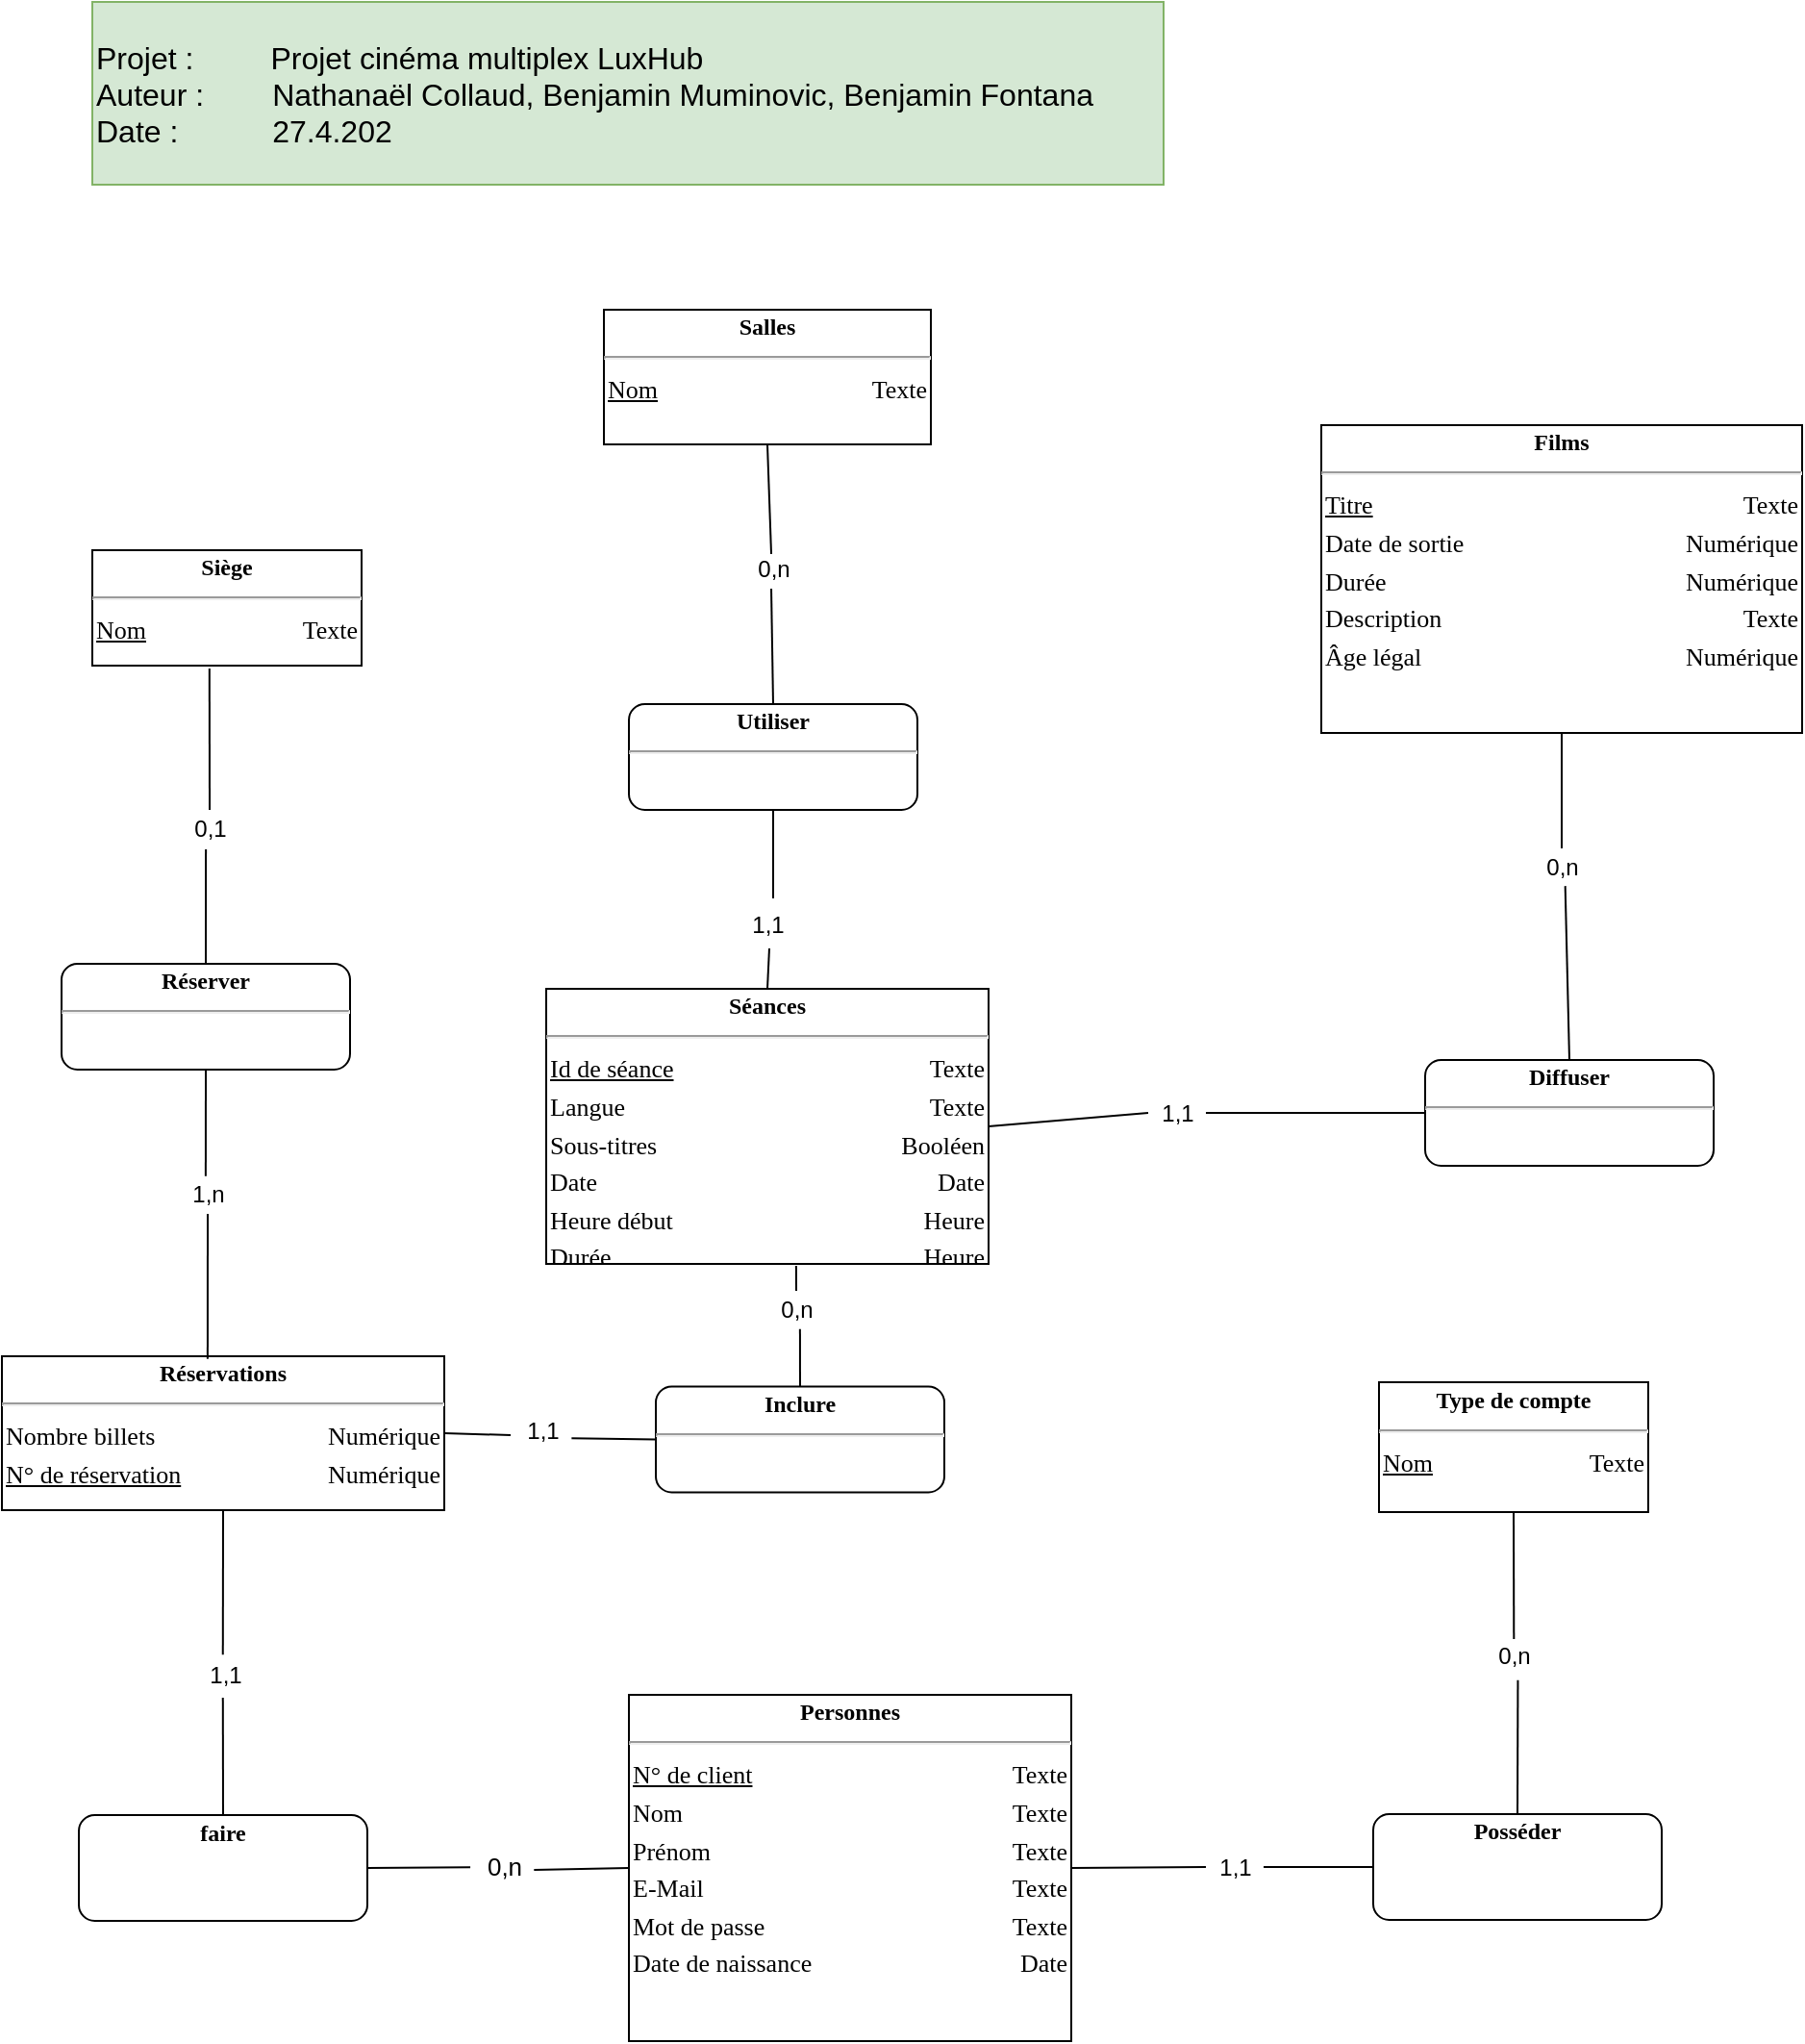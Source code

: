 <mxfile version="13.6.2" type="device"><diagram name="Page-1" id="2ca16b54-16f6-2749-3443-fa8db7711227"><mxGraphModel dx="1086" dy="806" grid="0" gridSize="10" guides="1" tooltips="1" connect="1" arrows="1" fold="1" page="0" pageScale="1" pageWidth="1100" pageHeight="850" background="#ffffff" math="0" shadow="0"><root><mxCell id="0"/><mxCell id="1" parent="0"/><mxCell id="npQP1m-oYdjklv1HS_uw-22" value="Projet :&amp;nbsp; &amp;nbsp; &amp;nbsp; &amp;nbsp; &amp;nbsp;Projet cinéma multiplex LuxHub&lt;br&gt;&lt;span style=&quot;text-align: center&quot;&gt;Auteur :&amp;nbsp; &amp;nbsp; &amp;nbsp; &amp;nbsp; Nathanaël Collaud, Benjamin Muminovic, Benjamin Fontana&lt;/span&gt;&lt;br&gt;&lt;div&gt;Date :&amp;nbsp; &amp;nbsp; &amp;nbsp; &amp;nbsp; &amp;nbsp; &amp;nbsp;27.4.202&lt;/div&gt;" style="rounded=0;whiteSpace=wrap;html=1;labelBackgroundColor=none;strokeColor=#82b366;fontSize=16;align=left;fillColor=#d5e8d4;" parent="1" vertex="1"><mxGeometry x="111" y="60" width="557" height="95" as="geometry"/></mxCell><mxCell id="y3_k6lL5SO-q84q0xsFk-9" value="&lt;div style=&quot;box-sizing: border-box ; width: 100% ; padding: 2px&quot;&gt;&lt;span style=&quot;background-color: rgb(255 , 255 , 255)&quot;&gt;&lt;b&gt;Salles&lt;/b&gt;&lt;/span&gt;&lt;/div&gt;&lt;hr&gt;&lt;table style=&quot;width: 100% ; font-size: 1em&quot; cellpadding=&quot;2&quot; cellspacing=&quot;0&quot;&gt;&lt;tbody style=&quot;font-size: 13px&quot;&gt;&lt;tr&gt;&lt;td style=&quot;text-align: left&quot;&gt;&lt;u&gt;Nom&lt;/u&gt;&lt;/td&gt;&lt;td style=&quot;text-align: right&quot;&gt;Texte&lt;/td&gt;&lt;/tr&gt;&lt;/tbody&gt;&lt;/table&gt;" style="verticalAlign=top;align=center;overflow=fill;html=1;rounded=0;shadow=0;comic=0;labelBackgroundColor=none;strokeColor=#000000;strokeWidth=1;fillColor=#ffffff;fontFamily=Verdana;fontSize=12;fontColor=#000000;" parent="1" vertex="1"><mxGeometry x="377" y="220" width="170" height="70" as="geometry"/></mxCell><mxCell id="N_drdmIbZlRpYDieo-4r-4" value="" style="endArrow=none;html=1;exitX=1;exitY=0.5;exitDx=0;exitDy=0;entryX=0;entryY=0.5;entryDx=0;entryDy=0;" parent="1" source="IOePYA0oN1OY-JQut1BQ-10" target="IOePYA0oN1OY-JQut1BQ-1" edge="1"><mxGeometry width="50" height="50" relative="1" as="geometry"><mxPoint x="1230" y="325" as="sourcePoint"/><mxPoint x="930" y="142.5" as="targetPoint"/></mxGeometry></mxCell><mxCell id="IOePYA0oN1OY-JQut1BQ-1" value="&lt;div style=&quot;box-sizing: border-box ; width: 100% ; padding: 2px&quot;&gt;&lt;span style=&quot;background-color: rgb(255 , 255 , 255)&quot;&gt;&lt;b&gt;Diffuser&lt;/b&gt;&lt;/span&gt;&lt;/div&gt;&lt;hr&gt;&lt;table style=&quot;width: 100% ; font-size: 1em&quot; cellpadding=&quot;2&quot; cellspacing=&quot;0&quot;&gt;&lt;tbody&gt;&lt;tr&gt;&lt;td style=&quot;text-align: left&quot;&gt;&lt;br&gt;&lt;/td&gt;&lt;td style=&quot;text-align: right&quot;&gt;&lt;br&gt;&lt;/td&gt;&lt;/tr&gt;&lt;/tbody&gt;&lt;/table&gt;" style="verticalAlign=top;align=center;overflow=fill;html=1;rounded=1;shadow=0;comic=0;labelBackgroundColor=none;strokeColor=#000000;strokeWidth=1;fillColor=#ffffff;fontFamily=Verdana;fontSize=12;fontColor=#000000;" parent="1" vertex="1"><mxGeometry x="804" y="610" width="150" height="55" as="geometry"/></mxCell><mxCell id="IOePYA0oN1OY-JQut1BQ-10" value="1,1" style="text;html=1;align=center;verticalAlign=middle;resizable=0;points=[];autosize=1;" parent="1" vertex="1"><mxGeometry x="660" y="627.5" width="30" height="20" as="geometry"/></mxCell><mxCell id="IOePYA0oN1OY-JQut1BQ-20" value="" style="endArrow=none;html=1;exitX=1;exitY=0.5;exitDx=0;exitDy=0;entryX=0;entryY=0.5;entryDx=0;entryDy=0;" parent="1" source="q_jguiIQMxkzSHi_r5aI-1" target="IOePYA0oN1OY-JQut1BQ-10" edge="1"><mxGeometry width="50" height="50" relative="1" as="geometry"><mxPoint x="770" y="95" as="sourcePoint"/><mxPoint x="890" y="95" as="targetPoint"/></mxGeometry></mxCell><mxCell id="uqItWnH2ycCdzOdVIIUY-1" value="&lt;div style=&quot;box-sizing: border-box ; width: 100% ; padding: 2px&quot;&gt;&lt;span style=&quot;background-color: rgb(255 , 255 , 255)&quot;&gt;&lt;b&gt;Films&lt;/b&gt;&lt;/span&gt;&lt;/div&gt;&lt;hr&gt;&lt;table style=&quot;width: 100% ; font-size: 1em&quot; cellpadding=&quot;2&quot; cellspacing=&quot;0&quot;&gt;&lt;tbody style=&quot;font-size: 13px&quot;&gt;&lt;tr&gt;&lt;td style=&quot;text-align: left&quot;&gt;&lt;u&gt;Titre&lt;/u&gt;&lt;/td&gt;&lt;td style=&quot;text-align: right&quot;&gt;Texte&lt;/td&gt;&lt;/tr&gt;&lt;tr&gt;&lt;td style=&quot;text-align: left&quot;&gt;Date de sortie&lt;/td&gt;&lt;td style=&quot;text-align: right&quot;&gt;Numérique&lt;/td&gt;&lt;/tr&gt;&lt;tr&gt;&lt;td style=&quot;text-align: left&quot;&gt;Durée&lt;/td&gt;&lt;td style=&quot;text-align: right&quot;&gt;Numérique&lt;/td&gt;&lt;/tr&gt;&lt;tr&gt;&lt;td style=&quot;text-align: left&quot;&gt;Description&lt;/td&gt;&lt;td style=&quot;text-align: right&quot;&gt;Texte&lt;/td&gt;&lt;/tr&gt;&lt;tr&gt;&lt;td style=&quot;text-align: left&quot;&gt;Âge légal&lt;/td&gt;&lt;td style=&quot;text-align: right&quot;&gt;Numérique&lt;/td&gt;&lt;/tr&gt;&lt;/tbody&gt;&lt;/table&gt;" style="verticalAlign=top;align=center;overflow=fill;html=1;rounded=0;shadow=0;comic=0;labelBackgroundColor=none;strokeColor=#000000;strokeWidth=1;fillColor=#ffffff;fontFamily=Verdana;fontSize=12;fontColor=#000000;" parent="1" vertex="1"><mxGeometry x="750" y="280" width="250" height="160" as="geometry"/></mxCell><mxCell id="uqItWnH2ycCdzOdVIIUY-2" value="" style="endArrow=none;html=1;entryX=0.5;entryY=0;entryDx=0;entryDy=0;exitX=0.467;exitY=1;exitDx=0;exitDy=0;exitPerimeter=0;" parent="1" source="uqItWnH2ycCdzOdVIIUY-3" target="uqItWnH2ycCdzOdVIIUY-6" edge="1"><mxGeometry width="50" height="50" relative="1" as="geometry"><mxPoint x="910" y="155" as="sourcePoint"/><mxPoint x="1000" y="155" as="targetPoint"/></mxGeometry></mxCell><mxCell id="uqItWnH2ycCdzOdVIIUY-3" value="0,n" style="text;html=1;align=center;verticalAlign=middle;resizable=0;points=[];autosize=1;" parent="1" vertex="1"><mxGeometry x="450" y="345" width="30" height="20" as="geometry"/></mxCell><mxCell id="uqItWnH2ycCdzOdVIIUY-4" value="" style="endArrow=none;html=1;exitX=0.5;exitY=1;exitDx=0;exitDy=0;entryX=0.467;entryY=0.1;entryDx=0;entryDy=0;entryPerimeter=0;" parent="1" source="y3_k6lL5SO-q84q0xsFk-9" target="uqItWnH2ycCdzOdVIIUY-3" edge="1"><mxGeometry width="50" height="50" relative="1" as="geometry"><mxPoint x="770" y="155" as="sourcePoint"/><mxPoint x="472" y="474" as="targetPoint"/></mxGeometry></mxCell><mxCell id="uqItWnH2ycCdzOdVIIUY-5" value="&lt;div style=&quot;box-sizing: border-box ; width: 100% ; padding: 2px&quot;&gt;&lt;span style=&quot;background-color: rgb(255 , 255 , 255)&quot;&gt;&lt;b&gt;Siège&lt;/b&gt;&lt;/span&gt;&lt;/div&gt;&lt;hr&gt;&lt;table style=&quot;width: 100% ; font-size: 1em&quot; cellpadding=&quot;2&quot; cellspacing=&quot;0&quot;&gt;&lt;tbody style=&quot;font-size: 13px&quot;&gt;&lt;tr&gt;&lt;td style=&quot;text-align: left&quot;&gt;&lt;u&gt;Nom&lt;/u&gt;&lt;/td&gt;&lt;td style=&quot;text-align: right&quot;&gt;Texte&lt;/td&gt;&lt;/tr&gt;&lt;/tbody&gt;&lt;/table&gt;" style="verticalAlign=top;align=center;overflow=fill;html=1;rounded=0;shadow=0;comic=0;labelBackgroundColor=none;strokeColor=#000000;strokeWidth=1;fillColor=#ffffff;fontFamily=Verdana;fontSize=12;fontColor=#000000;" parent="1" vertex="1"><mxGeometry x="111" y="345" width="140" height="60" as="geometry"/></mxCell><mxCell id="uqItWnH2ycCdzOdVIIUY-6" value="&lt;div style=&quot;box-sizing: border-box ; width: 100% ; padding: 2px&quot;&gt;&lt;b&gt;Utiliser&lt;/b&gt;&lt;/div&gt;&lt;hr&gt;&lt;table style=&quot;width: 100% ; font-size: 1em&quot; cellpadding=&quot;2&quot; cellspacing=&quot;0&quot;&gt;&lt;tbody&gt;&lt;tr&gt;&lt;td style=&quot;text-align: left&quot;&gt;&lt;br&gt;&lt;/td&gt;&lt;td style=&quot;text-align: right&quot;&gt;&lt;br&gt;&lt;/td&gt;&lt;/tr&gt;&lt;/tbody&gt;&lt;/table&gt;" style="verticalAlign=top;align=center;overflow=fill;html=1;rounded=1;shadow=0;comic=0;labelBackgroundColor=none;strokeColor=#000000;strokeWidth=1;fillColor=#ffffff;fontFamily=Verdana;fontSize=12;fontColor=#000000;" parent="1" vertex="1"><mxGeometry x="390" y="425" width="150" height="55" as="geometry"/></mxCell><mxCell id="uqItWnH2ycCdzOdVIIUY-7" style="edgeStyle=orthogonalEdgeStyle;rounded=0;orthogonalLoop=1;jettySize=auto;html=1;exitX=0.5;exitY=1;exitDx=0;exitDy=0;" parent="1" source="uqItWnH2ycCdzOdVIIUY-6" target="uqItWnH2ycCdzOdVIIUY-6" edge="1"><mxGeometry relative="1" as="geometry"/></mxCell><mxCell id="uqItWnH2ycCdzOdVIIUY-8" value="" style="endArrow=none;html=1;exitX=0.533;exitY=1.1;exitDx=0;exitDy=0;entryX=0.5;entryY=0;entryDx=0;entryDy=0;exitPerimeter=0;" parent="1" source="uqItWnH2ycCdzOdVIIUY-9" target="q_jguiIQMxkzSHi_r5aI-1" edge="1"><mxGeometry width="50" height="50" relative="1" as="geometry"><mxPoint x="1145" y="580" as="sourcePoint"/><mxPoint x="655" y="575" as="targetPoint"/></mxGeometry></mxCell><mxCell id="uqItWnH2ycCdzOdVIIUY-9" value="1,1" style="text;html=1;align=center;verticalAlign=middle;resizable=0;points=[];autosize=1;" parent="1" vertex="1"><mxGeometry x="447" y="530" width="30" height="20" as="geometry"/></mxCell><mxCell id="uqItWnH2ycCdzOdVIIUY-10" value="" style="endArrow=none;html=1;entryX=0.6;entryY=-0.2;entryDx=0;entryDy=0;exitX=0.5;exitY=1;exitDx=0;exitDy=0;entryPerimeter=0;" parent="1" source="uqItWnH2ycCdzOdVIIUY-6" target="uqItWnH2ycCdzOdVIIUY-9" edge="1"><mxGeometry width="50" height="50" relative="1" as="geometry"><mxPoint x="550" y="578" as="sourcePoint"/><mxPoint x="805" y="350" as="targetPoint"/></mxGeometry></mxCell><mxCell id="uqItWnH2ycCdzOdVIIUY-11" value="" style="endArrow=none;html=1;entryX=0.5;entryY=1;entryDx=0;entryDy=0;" parent="1" source="uqItWnH2ycCdzOdVIIUY-12" target="uqItWnH2ycCdzOdVIIUY-1" edge="1"><mxGeometry width="50" height="50" relative="1" as="geometry"><mxPoint x="1250" y="345" as="sourcePoint"/><mxPoint x="990" y="335" as="targetPoint"/></mxGeometry></mxCell><mxCell id="uqItWnH2ycCdzOdVIIUY-12" value="0,n" style="text;html=1;align=center;verticalAlign=middle;resizable=0;points=[];autosize=1;" parent="1" vertex="1"><mxGeometry x="860" y="500" width="30" height="20" as="geometry"/></mxCell><mxCell id="uqItWnH2ycCdzOdVIIUY-14" value="" style="endArrow=none;html=1;exitX=0.5;exitY=0;exitDx=0;exitDy=0;entryX=0.561;entryY=0.978;entryDx=0;entryDy=0;entryPerimeter=0;" parent="1" source="IOePYA0oN1OY-JQut1BQ-1" target="uqItWnH2ycCdzOdVIIUY-12" edge="1"><mxGeometry width="50" height="50" relative="1" as="geometry"><mxPoint x="1027.286" y="415" as="sourcePoint"/><mxPoint x="990" y="665" as="targetPoint"/></mxGeometry></mxCell><mxCell id="q_jguiIQMxkzSHi_r5aI-1" value="&lt;div style=&quot;box-sizing: border-box ; width: 100% ; padding: 2px&quot;&gt;&lt;span style=&quot;background-color: rgb(255 , 255 , 255)&quot;&gt;&lt;b&gt;Séances&lt;/b&gt;&lt;/span&gt;&lt;/div&gt;&lt;hr&gt;&lt;table style=&quot;width: 100% ; font-size: 1em&quot; cellpadding=&quot;2&quot; cellspacing=&quot;0&quot;&gt;&lt;tbody style=&quot;font-size: 13px&quot;&gt;&lt;tr&gt;&lt;td style=&quot;text-align: left&quot;&gt;&lt;u&gt;Id de séance&lt;/u&gt;&lt;/td&gt;&lt;td style=&quot;text-align: right&quot;&gt;Texte&lt;/td&gt;&lt;/tr&gt;&lt;tr&gt;&lt;td style=&quot;text-align: left&quot;&gt;Langue&lt;/td&gt;&lt;td style=&quot;text-align: right&quot;&gt;Texte&lt;/td&gt;&lt;/tr&gt;&lt;tr&gt;&lt;td style=&quot;text-align: left&quot;&gt;Sous-titres&lt;/td&gt;&lt;td style=&quot;text-align: right&quot;&gt;Booléen&lt;/td&gt;&lt;/tr&gt;&lt;tr&gt;&lt;td style=&quot;text-align: left&quot;&gt;Date&lt;/td&gt;&lt;td style=&quot;text-align: right&quot;&gt;Date&lt;/td&gt;&lt;/tr&gt;&lt;tr&gt;&lt;td style=&quot;text-align: left&quot;&gt;Heure début&lt;br&gt;&lt;/td&gt;&lt;td style=&quot;text-align: right&quot;&gt;Heure&lt;/td&gt;&lt;/tr&gt;&lt;tr&gt;&lt;td style=&quot;text-align: left&quot;&gt;Durée&lt;/td&gt;&lt;td style=&quot;text-align: right&quot;&gt;Heure&lt;/td&gt;&lt;/tr&gt;&lt;/tbody&gt;&lt;/table&gt;" style="verticalAlign=top;align=center;overflow=fill;html=1;rounded=0;shadow=0;comic=0;labelBackgroundColor=none;strokeColor=#000000;strokeWidth=1;fillColor=#ffffff;fontFamily=Verdana;fontSize=12;fontColor=#000000;" parent="1" vertex="1"><mxGeometry x="347" y="573" width="230" height="143" as="geometry"/></mxCell><mxCell id="q_jguiIQMxkzSHi_r5aI-2" value="&lt;div style=&quot;box-sizing: border-box ; width: 100% ; padding: 2px&quot;&gt;&lt;span style=&quot;background-color: rgb(255 , 255 , 255)&quot;&gt;&lt;b&gt;Type de compte&lt;/b&gt;&lt;/span&gt;&lt;/div&gt;&lt;hr&gt;&lt;table style=&quot;width: 100% ; font-size: 1em&quot; cellpadding=&quot;2&quot; cellspacing=&quot;0&quot;&gt;&lt;tbody style=&quot;font-size: 13px&quot;&gt;&lt;tr&gt;&lt;td style=&quot;text-align: left&quot;&gt;&lt;u&gt;Nom&lt;/u&gt;&lt;/td&gt;&lt;td style=&quot;text-align: right&quot;&gt;Texte&lt;/td&gt;&lt;/tr&gt;&lt;/tbody&gt;&lt;/table&gt;" style="verticalAlign=top;align=center;overflow=fill;html=1;rounded=0;shadow=0;comic=0;labelBackgroundColor=none;strokeColor=#000000;strokeWidth=1;fillColor=#ffffff;fontFamily=Verdana;fontSize=12;fontColor=#000000;" parent="1" vertex="1"><mxGeometry x="780" y="777.5" width="140" height="67.5" as="geometry"/></mxCell><mxCell id="q_jguiIQMxkzSHi_r5aI-3" value="&lt;div style=&quot;box-sizing: border-box ; width: 100% ; padding: 2px&quot;&gt;&lt;span style=&quot;background-color: rgb(255 , 255 , 255)&quot;&gt;&lt;b&gt;Personnes&lt;/b&gt;&lt;/span&gt;&lt;/div&gt;&lt;hr&gt;&lt;table style=&quot;width: 100% ; font-size: 1em&quot; cellpadding=&quot;2&quot; cellspacing=&quot;0&quot;&gt;&lt;tbody style=&quot;font-size: 13px&quot;&gt;&lt;tr&gt;&lt;td style=&quot;text-align: left&quot;&gt;&lt;u&gt;N° de client&lt;/u&gt;&lt;/td&gt;&lt;td style=&quot;text-align: right&quot;&gt;Texte&lt;/td&gt;&lt;/tr&gt;&lt;tr&gt;&lt;td style=&quot;text-align: left&quot;&gt;Nom&lt;/td&gt;&lt;td style=&quot;text-align: right&quot;&gt;Texte&lt;/td&gt;&lt;/tr&gt;&lt;tr&gt;&lt;td style=&quot;text-align: left&quot;&gt;Prénom&lt;br&gt;&lt;/td&gt;&lt;td style=&quot;text-align: right&quot;&gt;Texte&lt;/td&gt;&lt;/tr&gt;&lt;tr&gt;&lt;td style=&quot;text-align: left&quot;&gt;E-Mail&lt;/td&gt;&lt;td style=&quot;text-align: right&quot;&gt;&lt;span&gt;Texte&lt;/span&gt;&lt;br&gt;&lt;/td&gt;&lt;/tr&gt;&lt;tr&gt;&lt;td style=&quot;text-align: left&quot;&gt;Mot de passe&lt;/td&gt;&lt;td style=&quot;text-align: right&quot;&gt;&lt;span&gt;Texte&lt;/span&gt;&lt;br&gt;&lt;/td&gt;&lt;/tr&gt;&lt;tr&gt;&lt;td style=&quot;text-align: left&quot;&gt;Date de naissance&lt;/td&gt;&lt;td style=&quot;text-align: right&quot;&gt;Date&lt;/td&gt;&lt;/tr&gt;&lt;/tbody&gt;&lt;/table&gt;" style="verticalAlign=top;align=center;overflow=fill;html=1;rounded=0;shadow=0;comic=0;labelBackgroundColor=none;strokeColor=#000000;strokeWidth=1;fillColor=#ffffff;fontFamily=Verdana;fontSize=12;fontColor=#000000;" parent="1" vertex="1"><mxGeometry x="390" y="940" width="230" height="180" as="geometry"/></mxCell><mxCell id="q_jguiIQMxkzSHi_r5aI-4" value="&lt;div style=&quot;box-sizing: border-box ; width: 100% ; padding: 2px&quot;&gt;&lt;span style=&quot;background-color: rgb(255 , 255 , 255)&quot;&gt;&lt;b&gt;Réservations&lt;/b&gt;&lt;/span&gt;&lt;/div&gt;&lt;hr&gt;&lt;table style=&quot;width: 100% ; font-size: 1em&quot; cellpadding=&quot;2&quot; cellspacing=&quot;0&quot;&gt;&lt;tbody style=&quot;font-size: 13px&quot;&gt;&lt;tr&gt;&lt;td style=&quot;text-align: left&quot;&gt;Nombre billets&lt;br&gt;&lt;/td&gt;&lt;td style=&quot;text-align: right&quot;&gt;Numérique&lt;/td&gt;&lt;/tr&gt;&lt;tr&gt;&lt;td style=&quot;text-align: left&quot;&gt;&lt;u&gt;N° de réservation&lt;/u&gt;&lt;/td&gt;&lt;td style=&quot;text-align: right&quot;&gt;Numérique&lt;/td&gt;&lt;/tr&gt;&lt;/tbody&gt;&lt;/table&gt;" style="verticalAlign=top;align=center;overflow=fill;html=1;rounded=0;shadow=0;comic=0;labelBackgroundColor=none;strokeColor=#000000;strokeWidth=1;fillColor=#ffffff;fontFamily=Verdana;fontSize=12;fontColor=#000000;" parent="1" vertex="1"><mxGeometry x="64" y="764" width="230" height="80" as="geometry"/></mxCell><mxCell id="q_jguiIQMxkzSHi_r5aI-5" value="&lt;div style=&quot;box-sizing: border-box ; width: 100% ; padding: 2px&quot;&gt;&lt;b&gt;faire&lt;/b&gt;&lt;/div&gt;&lt;table style=&quot;width: 100% ; font-size: 1em&quot; cellpadding=&quot;2&quot; cellspacing=&quot;0&quot;&gt;&lt;tbody&gt;&lt;tr&gt;&lt;td style=&quot;text-align: left&quot;&gt;&lt;br&gt;&lt;/td&gt;&lt;td style=&quot;text-align: right&quot;&gt;&lt;br&gt;&lt;/td&gt;&lt;/tr&gt;&lt;/tbody&gt;&lt;/table&gt;" style="verticalAlign=top;align=center;overflow=fill;html=1;rounded=1;shadow=0;comic=0;labelBackgroundColor=none;strokeColor=#000000;strokeWidth=1;fillColor=#ffffff;fontFamily=Verdana;fontSize=12;fontColor=#000000;" parent="1" vertex="1"><mxGeometry x="104" y="1002.5" width="150" height="55" as="geometry"/></mxCell><mxCell id="q_jguiIQMxkzSHi_r5aI-6" value="&lt;div style=&quot;box-sizing: border-box ; width: 100% ; padding: 2px&quot;&gt;&lt;b&gt;Posséder&lt;/b&gt;&lt;/div&gt;&lt;table style=&quot;width: 100% ; font-size: 1em&quot; cellpadding=&quot;2&quot; cellspacing=&quot;0&quot;&gt;&lt;tbody&gt;&lt;tr&gt;&lt;td style=&quot;text-align: left&quot;&gt;&lt;br&gt;&lt;/td&gt;&lt;td style=&quot;text-align: right&quot;&gt;&lt;br&gt;&lt;/td&gt;&lt;/tr&gt;&lt;/tbody&gt;&lt;/table&gt;" style="verticalAlign=top;align=center;overflow=fill;html=1;rounded=1;shadow=0;comic=0;labelBackgroundColor=none;strokeColor=#000000;strokeWidth=1;fillColor=#ffffff;fontFamily=Verdana;fontSize=12;fontColor=#000000;" parent="1" vertex="1"><mxGeometry x="777" y="1002" width="150" height="55" as="geometry"/></mxCell><mxCell id="q_jguiIQMxkzSHi_r5aI-7" value="" style="endArrow=none;html=1;exitX=0.463;exitY=1.074;exitDx=0;exitDy=0;entryX=0.5;entryY=0;entryDx=0;entryDy=0;startArrow=none;exitPerimeter=0;" parent="1" source="q_jguiIQMxkzSHi_r5aI-19" target="q_jguiIQMxkzSHi_r5aI-5" edge="1"><mxGeometry width="50" height="50" relative="1" as="geometry"><mxPoint x="430" y="840" as="sourcePoint"/><mxPoint x="520" y="840" as="targetPoint"/></mxGeometry></mxCell><mxCell id="q_jguiIQMxkzSHi_r5aI-8" value="" style="endArrow=none;html=1;exitX=-0.082;exitY=0.529;exitDx=0;exitDy=0;entryX=1;entryY=0.5;entryDx=0;entryDy=0;startArrow=none;exitPerimeter=0;" parent="1" source="q_jguiIQMxkzSHi_r5aI-17" target="q_jguiIQMxkzSHi_r5aI-5" edge="1"><mxGeometry width="50" height="50" relative="1" as="geometry"><mxPoint x="440" y="850" as="sourcePoint"/><mxPoint x="530" y="850" as="targetPoint"/></mxGeometry></mxCell><mxCell id="q_jguiIQMxkzSHi_r5aI-9" value="" style="endArrow=none;html=1;exitX=0;exitY=0.5;exitDx=0;exitDy=0;entryX=1;entryY=0.5;entryDx=0;entryDy=0;startArrow=none;" parent="1" source="q_jguiIQMxkzSHi_r5aI-34" target="q_jguiIQMxkzSHi_r5aI-3" edge="1"><mxGeometry width="50" height="50" relative="1" as="geometry"><mxPoint x="450" y="860" as="sourcePoint"/><mxPoint x="300" y="1180" as="targetPoint"/></mxGeometry></mxCell><mxCell id="q_jguiIQMxkzSHi_r5aI-10" value="" style="endArrow=none;html=1;entryX=0.5;entryY=0;entryDx=0;entryDy=0;startArrow=none;exitX=0.574;exitY=1.12;exitDx=0;exitDy=0;exitPerimeter=0;" parent="1" source="q_jguiIQMxkzSHi_r5aI-32" target="q_jguiIQMxkzSHi_r5aI-6" edge="1"><mxGeometry width="50" height="50" relative="1" as="geometry"><mxPoint x="820" y="958" as="sourcePoint"/><mxPoint x="550" y="870" as="targetPoint"/></mxGeometry></mxCell><mxCell id="q_jguiIQMxkzSHi_r5aI-11" value="&lt;div style=&quot;box-sizing: border-box ; width: 100% ; padding: 2px&quot;&gt;&lt;span style=&quot;background-color: rgb(255 , 255 , 255)&quot;&gt;&lt;b&gt;Réserver&lt;/b&gt;&lt;/span&gt;&lt;/div&gt;&lt;hr&gt;&lt;table style=&quot;width: 100% ; font-size: 1em&quot; cellpadding=&quot;2&quot; cellspacing=&quot;0&quot;&gt;&lt;tbody&gt;&lt;tr&gt;&lt;td style=&quot;text-align: left&quot;&gt;&lt;br&gt;&lt;/td&gt;&lt;td style=&quot;text-align: right&quot;&gt;&lt;br&gt;&lt;/td&gt;&lt;/tr&gt;&lt;/tbody&gt;&lt;/table&gt;" style="verticalAlign=top;align=center;overflow=fill;html=1;rounded=1;shadow=0;comic=0;labelBackgroundColor=none;strokeColor=#000000;strokeWidth=1;fillColor=#ffffff;fontFamily=Verdana;fontSize=12;fontColor=#000000;" parent="1" vertex="1"><mxGeometry x="95" y="560" width="150" height="55" as="geometry"/></mxCell><mxCell id="q_jguiIQMxkzSHi_r5aI-12" value="" style="endArrow=none;html=1;exitX=0.465;exitY=0.017;exitDx=0;exitDy=0;entryX=0.5;entryY=1;entryDx=0;entryDy=0;exitPerimeter=0;startArrow=none;" parent="1" source="q_jguiIQMxkzSHi_r5aI-36" target="q_jguiIQMxkzSHi_r5aI-11" edge="1"><mxGeometry width="50" height="50" relative="1" as="geometry"><mxPoint x="580" y="680" as="sourcePoint"/><mxPoint x="670" y="680" as="targetPoint"/></mxGeometry></mxCell><mxCell id="q_jguiIQMxkzSHi_r5aI-13" value="" style="endArrow=none;html=1;exitX=0.435;exitY=1.025;exitDx=0;exitDy=0;entryX=0.5;entryY=0;entryDx=0;entryDy=0;exitPerimeter=0;startArrow=none;" parent="1" source="q_jguiIQMxkzSHi_r5aI-37" target="q_jguiIQMxkzSHi_r5aI-11" edge="1"><mxGeometry width="50" height="50" relative="1" as="geometry"><mxPoint x="610" y="680" as="sourcePoint"/><mxPoint x="700" y="680" as="targetPoint"/></mxGeometry></mxCell><mxCell id="q_jguiIQMxkzSHi_r5aI-17" value="0,n" style="text;html=1;align=center;verticalAlign=middle;resizable=0;points=[];autosize=1;strokeColor=none;fontSize=13;" parent="1" vertex="1"><mxGeometry x="310" y="1019" width="30" height="20" as="geometry"/></mxCell><mxCell id="q_jguiIQMxkzSHi_r5aI-18" value="" style="endArrow=none;html=1;exitX=0;exitY=0.5;exitDx=0;exitDy=0;entryX=1.022;entryY=0.598;entryDx=0;entryDy=0;entryPerimeter=0;" parent="1" source="q_jguiIQMxkzSHi_r5aI-3" target="q_jguiIQMxkzSHi_r5aI-17" edge="1"><mxGeometry width="50" height="50" relative="1" as="geometry"><mxPoint x="735" y="1150" as="sourcePoint"/><mxPoint x="735" y="1042.5" as="targetPoint"/></mxGeometry></mxCell><mxCell id="q_jguiIQMxkzSHi_r5aI-19" value="1,1" style="text;html=1;align=center;verticalAlign=middle;resizable=0;points=[];autosize=1;strokeWidth=1;" parent="1" vertex="1"><mxGeometry x="165" y="920" width="30" height="20" as="geometry"/></mxCell><mxCell id="q_jguiIQMxkzSHi_r5aI-20" value="" style="endArrow=none;html=1;exitX=0.5;exitY=1;exitDx=0;exitDy=0;entryX=0.463;entryY=-0.044;entryDx=0;entryDy=0;entryPerimeter=0;" parent="1" source="q_jguiIQMxkzSHi_r5aI-4" target="q_jguiIQMxkzSHi_r5aI-19" edge="1"><mxGeometry width="50" height="50" relative="1" as="geometry"><mxPoint x="410" y="1015" as="sourcePoint"/><mxPoint x="660" y="1015" as="targetPoint"/><Array as="points"/></mxGeometry></mxCell><mxCell id="q_jguiIQMxkzSHi_r5aI-21" value="&lt;div style=&quot;box-sizing: border-box ; width: 100% ; padding: 2px&quot;&gt;&lt;span style=&quot;background-color: rgb(255 , 255 , 255)&quot;&gt;&lt;b&gt;Inclure&lt;/b&gt;&lt;/span&gt;&lt;/div&gt;&lt;hr&gt;&lt;table style=&quot;width: 100% ; font-size: 1em&quot; cellpadding=&quot;2&quot; cellspacing=&quot;0&quot;&gt;&lt;tbody&gt;&lt;tr&gt;&lt;td style=&quot;text-align: left&quot;&gt;&lt;br&gt;&lt;/td&gt;&lt;td style=&quot;text-align: right&quot;&gt;&lt;br&gt;&lt;/td&gt;&lt;/tr&gt;&lt;/tbody&gt;&lt;/table&gt;" style="verticalAlign=top;align=center;overflow=fill;html=1;rounded=1;shadow=0;comic=0;labelBackgroundColor=none;strokeColor=#000000;strokeWidth=1;fillColor=#ffffff;fontFamily=Verdana;fontSize=12;fontColor=#000000;" parent="1" vertex="1"><mxGeometry x="404" y="779.75" width="150" height="55" as="geometry"/></mxCell><mxCell id="q_jguiIQMxkzSHi_r5aI-24" value="" style="endArrow=none;html=1;exitX=1.006;exitY=0.683;exitDx=0;exitDy=0;entryX=0;entryY=0.5;entryDx=0;entryDy=0;startArrow=none;exitPerimeter=0;" parent="1" source="q_jguiIQMxkzSHi_r5aI-28" target="q_jguiIQMxkzSHi_r5aI-21" edge="1"><mxGeometry width="50" height="50" relative="1" as="geometry"><mxPoint x="468.68" y="980" as="sourcePoint"/><mxPoint x="250" y="980" as="targetPoint"/></mxGeometry></mxCell><mxCell id="q_jguiIQMxkzSHi_r5aI-25" value="" style="endArrow=none;html=1;exitX=0.565;exitY=0.991;exitDx=0;exitDy=0;entryX=0.5;entryY=0;entryDx=0;entryDy=0;startArrow=none;exitPerimeter=0;" parent="1" source="q_jguiIQMxkzSHi_r5aI-30" target="q_jguiIQMxkzSHi_r5aI-21" edge="1"><mxGeometry width="50" height="50" relative="1" as="geometry"><mxPoint x="478.68" y="990" as="sourcePoint"/><mxPoint x="260" y="990" as="targetPoint"/></mxGeometry></mxCell><mxCell id="q_jguiIQMxkzSHi_r5aI-28" value="1,1" style="text;html=1;align=center;verticalAlign=middle;resizable=0;points=[];autosize=1;strokeWidth=1;" parent="1" vertex="1"><mxGeometry x="330" y="793" width="30" height="20" as="geometry"/></mxCell><mxCell id="q_jguiIQMxkzSHi_r5aI-29" value="" style="endArrow=none;html=1;exitX=1;exitY=0.5;exitDx=0;exitDy=0;entryX=-0.05;entryY=0.6;entryDx=0;entryDy=0;startArrow=none;entryPerimeter=0;" parent="1" source="q_jguiIQMxkzSHi_r5aI-4" target="q_jguiIQMxkzSHi_r5aI-28" edge="1"><mxGeometry width="50" height="50" relative="1" as="geometry"><mxPoint x="730" y="837.5" as="sourcePoint"/><mxPoint x="552" y="837.5" as="targetPoint"/></mxGeometry></mxCell><mxCell id="q_jguiIQMxkzSHi_r5aI-30" value="0,n" style="text;html=1;align=center;verticalAlign=middle;resizable=0;points=[];autosize=1;strokeWidth=1;" parent="1" vertex="1"><mxGeometry x="462" y="730" width="30" height="20" as="geometry"/></mxCell><mxCell id="q_jguiIQMxkzSHi_r5aI-31" value="" style="endArrow=none;html=1;exitX=0.565;exitY=1.007;exitDx=0;exitDy=0;entryX=0.5;entryY=0;entryDx=0;entryDy=0;startArrow=none;exitPerimeter=0;" parent="1" source="q_jguiIQMxkzSHi_r5aI-1" target="q_jguiIQMxkzSHi_r5aI-30" edge="1"><mxGeometry width="50" height="50" relative="1" as="geometry"><mxPoint x="476.95" y="724.01" as="sourcePoint"/><mxPoint x="477" y="810" as="targetPoint"/></mxGeometry></mxCell><mxCell id="q_jguiIQMxkzSHi_r5aI-32" value="0,n" style="text;html=1;align=center;verticalAlign=middle;resizable=0;points=[];autosize=1;strokeWidth=1;" parent="1" vertex="1"><mxGeometry x="835" y="910" width="30" height="20" as="geometry"/></mxCell><mxCell id="q_jguiIQMxkzSHi_r5aI-33" value="" style="endArrow=none;html=1;exitX=0.5;exitY=1;exitDx=0;exitDy=0;entryX=0.505;entryY=0.051;entryDx=0;entryDy=0;entryPerimeter=0;" parent="1" source="q_jguiIQMxkzSHi_r5aI-2" target="q_jguiIQMxkzSHi_r5aI-32" edge="1"><mxGeometry width="50" height="50" relative="1" as="geometry"><mxPoint x="804" y="1175" as="sourcePoint"/><mxPoint x="577" y="1175" as="targetPoint"/></mxGeometry></mxCell><mxCell id="q_jguiIQMxkzSHi_r5aI-34" value="1,1" style="text;html=1;align=center;verticalAlign=middle;resizable=0;points=[];autosize=1;strokeWidth=1;" parent="1" vertex="1"><mxGeometry x="690" y="1019.5" width="30" height="20" as="geometry"/></mxCell><mxCell id="q_jguiIQMxkzSHi_r5aI-35" value="" style="endArrow=none;html=1;exitX=0;exitY=0.5;exitDx=0;exitDy=0;entryX=1;entryY=0.5;entryDx=0;entryDy=0;" parent="1" source="q_jguiIQMxkzSHi_r5aI-6" target="q_jguiIQMxkzSHi_r5aI-34" edge="1"><mxGeometry width="50" height="50" relative="1" as="geometry"><mxPoint x="427" y="1175" as="sourcePoint"/><mxPoint x="281" y="1175" as="targetPoint"/></mxGeometry></mxCell><mxCell id="q_jguiIQMxkzSHi_r5aI-37" value="0,1" style="text;html=1;align=center;verticalAlign=middle;resizable=0;points=[];autosize=1;strokeWidth=1;" parent="1" vertex="1"><mxGeometry x="157" y="480" width="30" height="20" as="geometry"/></mxCell><mxCell id="q_jguiIQMxkzSHi_r5aI-38" value="" style="endArrow=none;html=1;exitX=0.435;exitY=1.025;exitDx=0;exitDy=0;entryX=0.5;entryY=0;entryDx=0;entryDy=0;exitPerimeter=0;" parent="1" source="uqItWnH2ycCdzOdVIIUY-5" target="q_jguiIQMxkzSHi_r5aI-37" edge="1"><mxGeometry width="50" height="50" relative="1" as="geometry"><mxPoint x="170.9" y="406.5" as="sourcePoint"/><mxPoint x="175" y="560" as="targetPoint"/></mxGeometry></mxCell><mxCell id="q_jguiIQMxkzSHi_r5aI-36" value="1,n" style="text;html=1;align=center;verticalAlign=middle;resizable=0;points=[];autosize=1;strokeWidth=1;" parent="1" vertex="1"><mxGeometry x="156" y="670" width="30" height="20" as="geometry"/></mxCell><mxCell id="q_jguiIQMxkzSHi_r5aI-39" value="" style="endArrow=none;html=1;exitX=0.465;exitY=0.017;exitDx=0;exitDy=0;entryX=0.5;entryY=1;entryDx=0;entryDy=0;exitPerimeter=0;" parent="1" source="q_jguiIQMxkzSHi_r5aI-4" target="q_jguiIQMxkzSHi_r5aI-36" edge="1"><mxGeometry width="50" height="50" relative="1" as="geometry"><mxPoint x="176.95" y="741.87" as="sourcePoint"/><mxPoint x="175" y="615" as="targetPoint"/></mxGeometry></mxCell></root></mxGraphModel></diagram></mxfile>